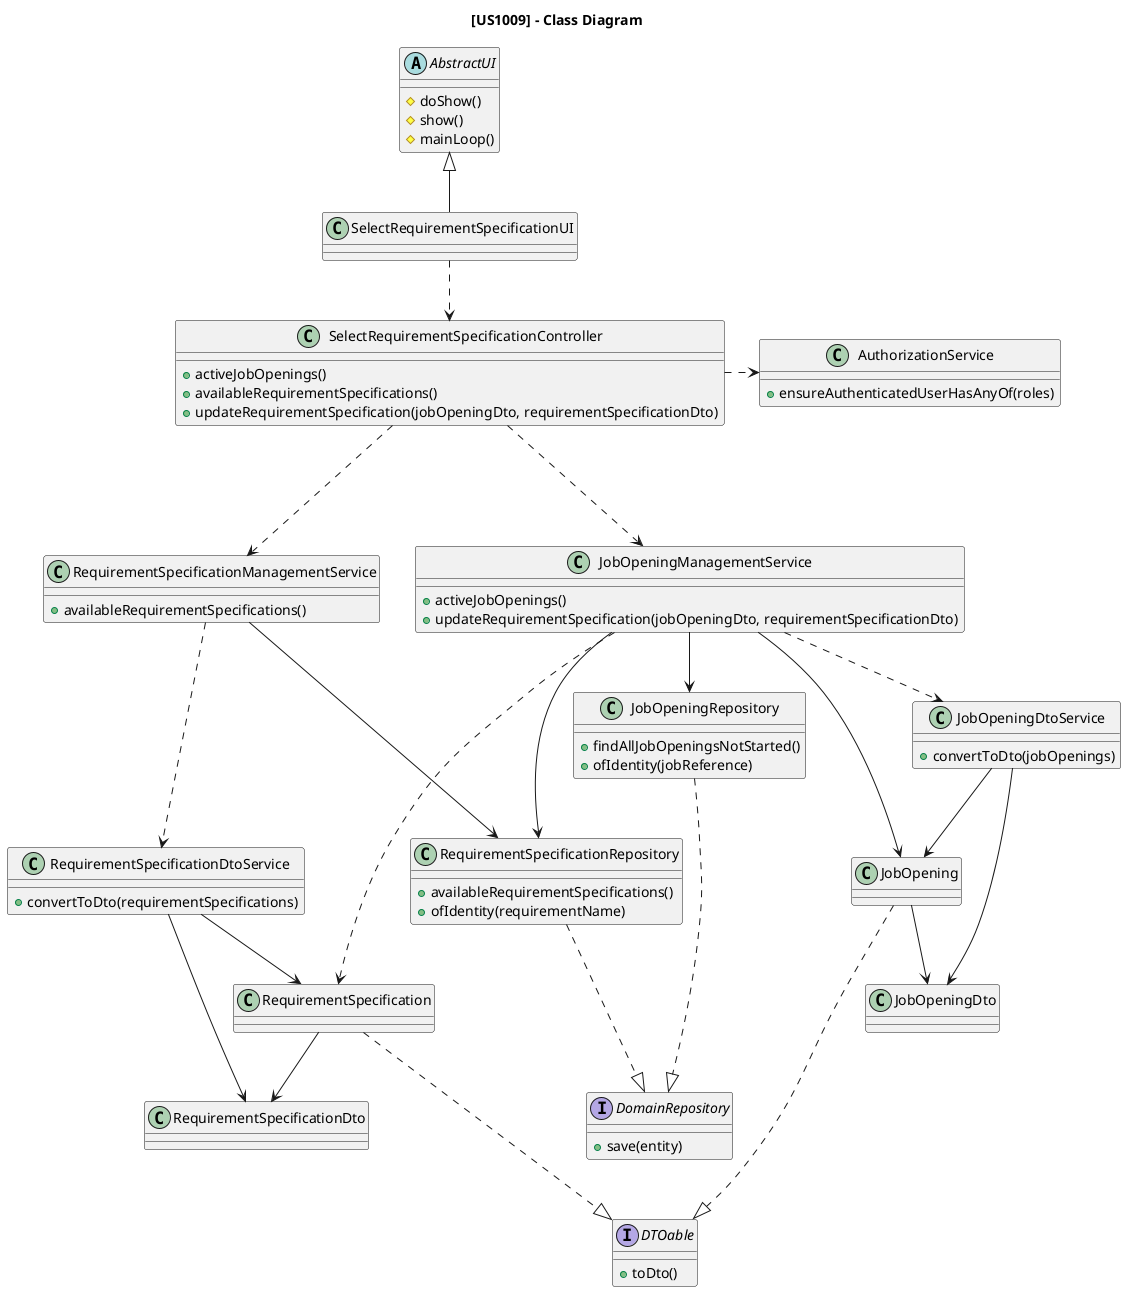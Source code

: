 @startuml

title [US1009] - Class Diagram

abstract class AbstractUI {
    # doShow()
    # show()
    # mainLoop()
}

class AuthorizationService {
    +  ensureAuthenticatedUserHasAnyOf(roles)
}

class JobOpeningManagementService {
+ activeJobOpenings()
+ updateRequirementSpecification(jobOpeningDto, requirementSpecificationDto)
}
class JobOpeningDtoService {
+ convertToDto(jobOpenings)
}

class RequirementSpecificationManagementService {
+ availableRequirementSpecifications()
}
class RequirementSpecificationDtoService {
+ convertToDto(requirementSpecifications)
}

class SelectRequirementSpecificationUI {}

class SelectRequirementSpecificationController{
+ activeJobOpenings()
+ availableRequirementSpecifications()
+ updateRequirementSpecification(jobOpeningDto, requirementSpecificationDto)
}

class JobOpeningRepository{
+ findAllJobOpeningsNotStarted()
+ ofIdentity(jobReference)
}
class RequirementSpecificationRepository{
+ availableRequirementSpecifications()
+ ofIdentity(requirementName)
}
interface DomainRepository{
+ save(entity)
}
class JobOpening{
}
class RequirementSpecification{
}
interface DTOable {
+ toDto()
}


AbstractUI <|-- SelectRequirementSpecificationUI
SelectRequirementSpecificationUI .-> SelectRequirementSpecificationController

SelectRequirementSpecificationController .> AuthorizationService
SelectRequirementSpecificationController .--> JobOpeningManagementService
SelectRequirementSpecificationController .--> RequirementSpecificationManagementService

JobOpeningManagementService --> JobOpeningRepository
JobOpeningManagementService .-> JobOpeningDtoService
JobOpeningDtoService --> JobOpening
JobOpeningManagementService --> JobOpening
JobOpeningManagementService .-> RequirementSpecification
JobOpeningManagementService ---> RequirementSpecificationRepository
JobOpeningDtoService --> JobOpeningDto

RequirementSpecificationManagementService --> RequirementSpecificationRepository
RequirementSpecificationManagementService .--> RequirementSpecificationDtoService
RequirementSpecificationDtoService --> RequirementSpecification
RequirementSpecificationDtoService --> RequirementSpecificationDto

JobOpeningRepository .--|> DomainRepository
RequirementSpecificationRepository .--|> DomainRepository

JobOpening .--|> DTOable
RequirementSpecification .--|> DTOable
JobOpening --> JobOpeningDto
RequirementSpecification --> RequirementSpecificationDto

@enduml